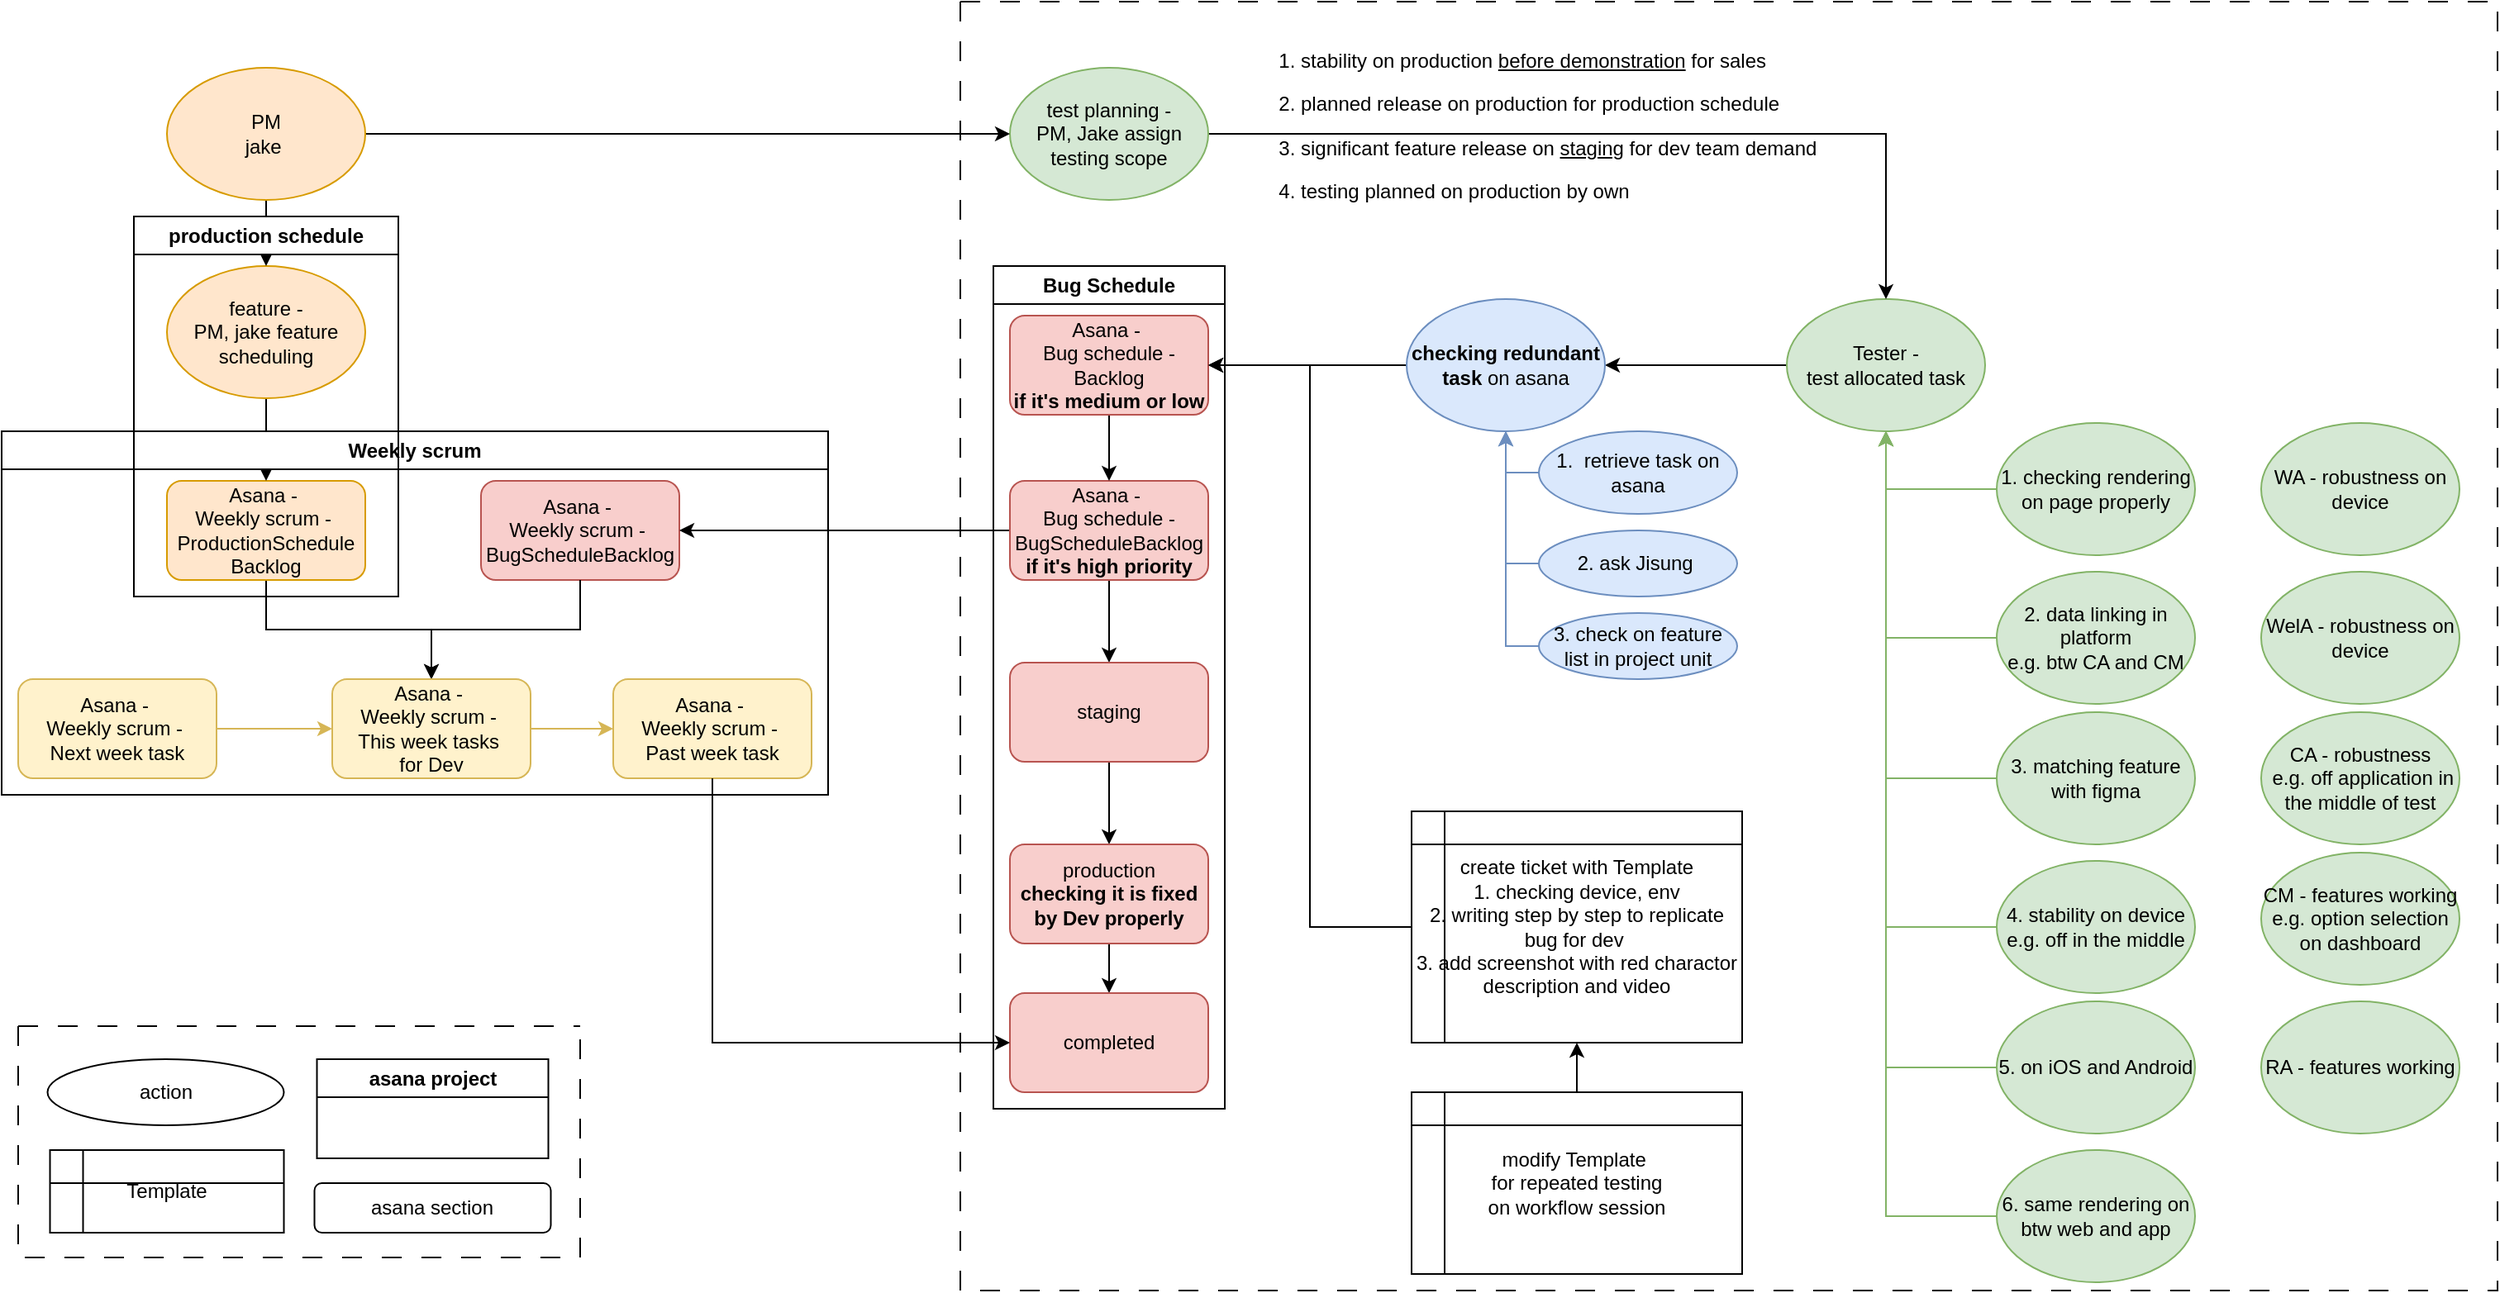 <mxfile version="26.2.15">
  <diagram name="페이지-1" id="lsmF7glBvUfCy3_ZdIS1">
    <mxGraphModel dx="2549" dy="995" grid="1" gridSize="10" guides="1" tooltips="1" connect="1" arrows="1" fold="1" page="1" pageScale="1" pageWidth="827" pageHeight="1169" math="0" shadow="0">
      <root>
        <mxCell id="0" />
        <mxCell id="1" parent="0" />
        <mxCell id="JbX5V0x0gcHXLJH44q79-1" value="Asana -&amp;nbsp;&lt;div&gt;Weekly scrum -&amp;nbsp;&lt;/div&gt;&lt;div&gt;BugScheduleBacklog&lt;/div&gt;" style="rounded=1;whiteSpace=wrap;html=1;fillColor=#f8cecc;strokeColor=#b85450;" parent="1" vertex="1">
          <mxGeometry x="-250" y="320" width="120" height="60" as="geometry" />
        </mxCell>
        <mxCell id="JbX5V0x0gcHXLJH44q79-3" value="" style="edgeStyle=orthogonalEdgeStyle;rounded=0;orthogonalLoop=1;jettySize=auto;html=1;" parent="1" source="JbX5V0x0gcHXLJH44q79-2" target="JbX5V0x0gcHXLJH44q79-1" edge="1">
          <mxGeometry relative="1" as="geometry" />
        </mxCell>
        <mxCell id="JbX5V0x0gcHXLJH44q79-42" value="" style="edgeStyle=orthogonalEdgeStyle;rounded=0;orthogonalLoop=1;jettySize=auto;html=1;" parent="1" source="JbX5V0x0gcHXLJH44q79-2" target="JbX5V0x0gcHXLJH44q79-41" edge="1">
          <mxGeometry relative="1" as="geometry" />
        </mxCell>
        <mxCell id="JbX5V0x0gcHXLJH44q79-2" value="Asana -&amp;nbsp;&lt;div&gt;Bug schedule -&lt;/div&gt;&lt;div&gt;BugScheduleBacklog&lt;/div&gt;&lt;div&gt;&lt;b&gt;if it&#39;s high priority&lt;/b&gt;&lt;/div&gt;" style="rounded=1;whiteSpace=wrap;html=1;fillColor=#f8cecc;strokeColor=#b85450;" parent="1" vertex="1">
          <mxGeometry x="70" y="320" width="120" height="60" as="geometry" />
        </mxCell>
        <mxCell id="JbX5V0x0gcHXLJH44q79-5" value="" style="edgeStyle=orthogonalEdgeStyle;rounded=0;orthogonalLoop=1;jettySize=auto;html=1;" parent="1" source="JbX5V0x0gcHXLJH44q79-4" target="JbX5V0x0gcHXLJH44q79-2" edge="1">
          <mxGeometry relative="1" as="geometry" />
        </mxCell>
        <mxCell id="JbX5V0x0gcHXLJH44q79-4" value="Asana -&amp;nbsp;&lt;div&gt;Bug schedule -&lt;/div&gt;&lt;div&gt;Backlog&lt;/div&gt;&lt;div&gt;&lt;b&gt;if it&#39;s medium or low&lt;/b&gt;&lt;/div&gt;" style="rounded=1;whiteSpace=wrap;html=1;fillColor=#f8cecc;strokeColor=#b85450;" parent="1" vertex="1">
          <mxGeometry x="70" y="220" width="120" height="60" as="geometry" />
        </mxCell>
        <mxCell id="JbX5V0x0gcHXLJH44q79-15" value="" style="edgeStyle=orthogonalEdgeStyle;rounded=0;orthogonalLoop=1;jettySize=auto;html=1;entryX=1;entryY=0.5;entryDx=0;entryDy=0;" parent="1" source="JbX5V0x0gcHXLJH44q79-6" target="JbX5V0x0gcHXLJH44q79-33" edge="1">
          <mxGeometry relative="1" as="geometry" />
        </mxCell>
        <mxCell id="JbX5V0x0gcHXLJH44q79-6" value="Tester -&lt;div&gt;test allocated task&lt;/div&gt;" style="ellipse;whiteSpace=wrap;html=1;fillColor=#d5e8d4;strokeColor=#82b366;" parent="1" vertex="1">
          <mxGeometry x="540" y="210" width="120" height="80" as="geometry" />
        </mxCell>
        <mxCell id="JbX5V0x0gcHXLJH44q79-9" style="edgeStyle=orthogonalEdgeStyle;rounded=0;orthogonalLoop=1;jettySize=auto;html=1;" parent="1" source="JbX5V0x0gcHXLJH44q79-7" target="JbX5V0x0gcHXLJH44q79-8" edge="1">
          <mxGeometry relative="1" as="geometry" />
        </mxCell>
        <mxCell id="JbX5V0x0gcHXLJH44q79-7" value="Asana -&amp;nbsp;&lt;div&gt;Weekly scrum -&amp;nbsp;&lt;/div&gt;&lt;div&gt;ProductionSchedule&lt;/div&gt;&lt;div&gt;Backlog&lt;/div&gt;" style="rounded=1;whiteSpace=wrap;html=1;fillColor=#ffe6cc;strokeColor=#d79b00;" parent="1" vertex="1">
          <mxGeometry x="-440" y="320" width="120" height="60" as="geometry" />
        </mxCell>
        <mxCell id="JbX5V0x0gcHXLJH44q79-10" style="edgeStyle=orthogonalEdgeStyle;rounded=0;orthogonalLoop=1;jettySize=auto;html=1;entryX=0.5;entryY=0;entryDx=0;entryDy=0;" parent="1" source="JbX5V0x0gcHXLJH44q79-1" target="JbX5V0x0gcHXLJH44q79-8" edge="1">
          <mxGeometry relative="1" as="geometry" />
        </mxCell>
        <mxCell id="JbX5V0x0gcHXLJH44q79-17" style="edgeStyle=orthogonalEdgeStyle;rounded=0;orthogonalLoop=1;jettySize=auto;html=1;exitX=0.5;exitY=1;exitDx=0;exitDy=0;" parent="1" source="JbX5V0x0gcHXLJH44q79-16" target="JbX5V0x0gcHXLJH44q79-7" edge="1">
          <mxGeometry relative="1" as="geometry" />
        </mxCell>
        <mxCell id="JbX5V0x0gcHXLJH44q79-16" value="feature -&lt;div&gt;PM,&amp;nbsp;&lt;span style=&quot;background-color: transparent; color: light-dark(rgb(0, 0, 0), rgb(255, 255, 255));&quot;&gt;jake&lt;/span&gt;&lt;span style=&quot;background-color: transparent; color: light-dark(rgb(0, 0, 0), rgb(255, 255, 255));&quot;&gt;&amp;nbsp;feature scheduling&lt;/span&gt;&lt;/div&gt;" style="ellipse;whiteSpace=wrap;html=1;fillColor=#ffe6cc;strokeColor=#d79b00;" parent="1" vertex="1">
          <mxGeometry x="-440" y="190" width="120" height="80" as="geometry" />
        </mxCell>
        <mxCell id="JbX5V0x0gcHXLJH44q79-24" style="edgeStyle=orthogonalEdgeStyle;rounded=0;orthogonalLoop=1;jettySize=auto;html=1;entryX=0.5;entryY=1;entryDx=0;entryDy=0;fillColor=#d5e8d4;strokeColor=#82b366;" parent="1" source="JbX5V0x0gcHXLJH44q79-18" target="JbX5V0x0gcHXLJH44q79-6" edge="1">
          <mxGeometry relative="1" as="geometry" />
        </mxCell>
        <mxCell id="JbX5V0x0gcHXLJH44q79-18" value="1. checking rendering on page properly" style="ellipse;whiteSpace=wrap;html=1;fillColor=#d5e8d4;strokeColor=#82b366;" parent="1" vertex="1">
          <mxGeometry x="667" y="285" width="120" height="80" as="geometry" />
        </mxCell>
        <mxCell id="JbX5V0x0gcHXLJH44q79-23" style="edgeStyle=orthogonalEdgeStyle;rounded=0;orthogonalLoop=1;jettySize=auto;html=1;" parent="1" source="JbX5V0x0gcHXLJH44q79-19" target="JbX5V0x0gcHXLJH44q79-6" edge="1">
          <mxGeometry relative="1" as="geometry" />
        </mxCell>
        <mxCell id="JbX5V0x0gcHXLJH44q79-19" value="test planning -&lt;div&gt;PM, Jake assign testing scope&lt;/div&gt;" style="ellipse;whiteSpace=wrap;html=1;fillColor=#d5e8d4;strokeColor=#82b366;" parent="1" vertex="1">
          <mxGeometry x="70" y="70" width="120" height="80" as="geometry" />
        </mxCell>
        <mxCell id="JbX5V0x0gcHXLJH44q79-22" style="edgeStyle=orthogonalEdgeStyle;rounded=0;orthogonalLoop=1;jettySize=auto;html=1;" parent="1" source="JbX5V0x0gcHXLJH44q79-20" target="JbX5V0x0gcHXLJH44q79-19" edge="1">
          <mxGeometry relative="1" as="geometry">
            <mxPoint x="-320" y="120" as="targetPoint" />
          </mxGeometry>
        </mxCell>
        <mxCell id="hVILTEhqnvdazQHYM894-8" style="edgeStyle=orthogonalEdgeStyle;rounded=0;orthogonalLoop=1;jettySize=auto;html=1;" parent="1" source="JbX5V0x0gcHXLJH44q79-20" target="JbX5V0x0gcHXLJH44q79-16" edge="1">
          <mxGeometry relative="1" as="geometry" />
        </mxCell>
        <mxCell id="JbX5V0x0gcHXLJH44q79-20" value="&lt;div&gt;PM&lt;/div&gt;&lt;div&gt;jake&amp;nbsp;&lt;/div&gt;" style="ellipse;whiteSpace=wrap;html=1;fillColor=#ffe6cc;strokeColor=#d79b00;" parent="1" vertex="1">
          <mxGeometry x="-440" y="70" width="120" height="80" as="geometry" />
        </mxCell>
        <mxCell id="JbX5V0x0gcHXLJH44q79-26" style="edgeStyle=orthogonalEdgeStyle;rounded=0;orthogonalLoop=1;jettySize=auto;html=1;fillColor=#d5e8d4;strokeColor=#82b366;" parent="1" source="JbX5V0x0gcHXLJH44q79-25" target="JbX5V0x0gcHXLJH44q79-6" edge="1">
          <mxGeometry relative="1" as="geometry" />
        </mxCell>
        <mxCell id="JbX5V0x0gcHXLJH44q79-25" value="2. data linking in platform&lt;div&gt;e.g. btw CA and CM&lt;/div&gt;" style="ellipse;whiteSpace=wrap;html=1;fillColor=#d5e8d4;strokeColor=#82b366;" parent="1" vertex="1">
          <mxGeometry x="667" y="375" width="120" height="80" as="geometry" />
        </mxCell>
        <mxCell id="JbX5V0x0gcHXLJH44q79-27" style="edgeStyle=orthogonalEdgeStyle;rounded=0;orthogonalLoop=1;jettySize=auto;html=1;entryX=0.5;entryY=1;entryDx=0;entryDy=0;fillColor=#d5e8d4;strokeColor=#82b366;" parent="1" source="JbX5V0x0gcHXLJH44q79-28" target="JbX5V0x0gcHXLJH44q79-6" edge="1">
          <mxGeometry relative="1" as="geometry">
            <mxPoint x="437" y="350" as="targetPoint" />
          </mxGeometry>
        </mxCell>
        <mxCell id="JbX5V0x0gcHXLJH44q79-28" value="3. matching feature with figma" style="ellipse;whiteSpace=wrap;html=1;fillColor=#d5e8d4;strokeColor=#82b366;" parent="1" vertex="1">
          <mxGeometry x="667" y="460" width="120" height="80" as="geometry" />
        </mxCell>
        <mxCell id="JbX5V0x0gcHXLJH44q79-32" style="edgeStyle=orthogonalEdgeStyle;rounded=0;orthogonalLoop=1;jettySize=auto;html=1;entryX=1;entryY=0.5;entryDx=0;entryDy=0;" parent="1" source="JbX5V0x0gcHXLJH44q79-31" target="JbX5V0x0gcHXLJH44q79-4" edge="1">
          <mxGeometry relative="1" as="geometry" />
        </mxCell>
        <mxCell id="JbX5V0x0gcHXLJH44q79-31" value="create ticket with Template&lt;div&gt;1. checking device, env&lt;/div&gt;&lt;div&gt;2. writing step by step to replicate bug for dev&amp;nbsp;&lt;/div&gt;&lt;div&gt;3. add screenshot with red charactor description and video&lt;/div&gt;" style="shape=internalStorage;whiteSpace=wrap;html=1;backgroundOutline=1;" parent="1" vertex="1">
          <mxGeometry x="313" y="520" width="200" height="140" as="geometry" />
        </mxCell>
        <mxCell id="JbX5V0x0gcHXLJH44q79-34" style="edgeStyle=orthogonalEdgeStyle;rounded=0;orthogonalLoop=1;jettySize=auto;html=1;entryX=1;entryY=0.5;entryDx=0;entryDy=0;" parent="1" source="JbX5V0x0gcHXLJH44q79-33" target="JbX5V0x0gcHXLJH44q79-4" edge="1">
          <mxGeometry relative="1" as="geometry" />
        </mxCell>
        <mxCell id="JbX5V0x0gcHXLJH44q79-33" value="&lt;b&gt;checking redundant task&lt;/b&gt; on asana" style="ellipse;whiteSpace=wrap;html=1;fillColor=#dae8fc;strokeColor=#6c8ebf;" parent="1" vertex="1">
          <mxGeometry x="310" y="210" width="120" height="80" as="geometry" />
        </mxCell>
        <mxCell id="JbX5V0x0gcHXLJH44q79-37" style="edgeStyle=orthogonalEdgeStyle;rounded=0;orthogonalLoop=1;jettySize=auto;html=1;exitX=0;exitY=0.5;exitDx=0;exitDy=0;fillColor=#dae8fc;strokeColor=#6c8ebf;" parent="1" source="JbX5V0x0gcHXLJH44q79-35" target="JbX5V0x0gcHXLJH44q79-33" edge="1">
          <mxGeometry relative="1" as="geometry" />
        </mxCell>
        <mxCell id="JbX5V0x0gcHXLJH44q79-35" value="1.&amp;nbsp; retrieve task on asana" style="ellipse;whiteSpace=wrap;html=1;fillColor=#dae8fc;strokeColor=#6c8ebf;" parent="1" vertex="1">
          <mxGeometry x="390" y="290" width="120" height="50" as="geometry" />
        </mxCell>
        <mxCell id="JbX5V0x0gcHXLJH44q79-38" style="edgeStyle=orthogonalEdgeStyle;rounded=0;orthogonalLoop=1;jettySize=auto;html=1;entryX=0.5;entryY=1;entryDx=0;entryDy=0;exitX=0;exitY=0.5;exitDx=0;exitDy=0;fillColor=#dae8fc;strokeColor=#6c8ebf;" parent="1" source="JbX5V0x0gcHXLJH44q79-36" target="JbX5V0x0gcHXLJH44q79-33" edge="1">
          <mxGeometry relative="1" as="geometry" />
        </mxCell>
        <mxCell id="JbX5V0x0gcHXLJH44q79-36" value="2. ask Jisung&amp;nbsp;" style="ellipse;whiteSpace=wrap;html=1;fillColor=#dae8fc;strokeColor=#6c8ebf;" parent="1" vertex="1">
          <mxGeometry x="390" y="350" width="120" height="40" as="geometry" />
        </mxCell>
        <mxCell id="JbX5V0x0gcHXLJH44q79-40" value="" style="edgeStyle=orthogonalEdgeStyle;rounded=0;orthogonalLoop=1;jettySize=auto;html=1;" parent="1" source="JbX5V0x0gcHXLJH44q79-39" target="JbX5V0x0gcHXLJH44q79-31" edge="1">
          <mxGeometry relative="1" as="geometry" />
        </mxCell>
        <mxCell id="JbX5V0x0gcHXLJH44q79-39" value="modify Template&amp;nbsp;&lt;div&gt;for repeated testing&lt;div&gt;on workflow session&lt;/div&gt;&lt;/div&gt;" style="shape=internalStorage;whiteSpace=wrap;html=1;backgroundOutline=1;" parent="1" vertex="1">
          <mxGeometry x="313" y="690" width="200" height="110" as="geometry" />
        </mxCell>
        <mxCell id="JbX5V0x0gcHXLJH44q79-44" value="" style="edgeStyle=orthogonalEdgeStyle;rounded=0;orthogonalLoop=1;jettySize=auto;html=1;" parent="1" source="JbX5V0x0gcHXLJH44q79-41" target="JbX5V0x0gcHXLJH44q79-43" edge="1">
          <mxGeometry relative="1" as="geometry" />
        </mxCell>
        <mxCell id="JbX5V0x0gcHXLJH44q79-41" value="&lt;div&gt;&lt;span style=&quot;background-color: transparent; color: light-dark(rgb(0, 0, 0), rgb(255, 255, 255));&quot;&gt;staging&lt;/span&gt;&lt;/div&gt;" style="rounded=1;whiteSpace=wrap;html=1;fillColor=#f8cecc;strokeColor=#b85450;" parent="1" vertex="1">
          <mxGeometry x="70" y="430" width="120" height="60" as="geometry" />
        </mxCell>
        <mxCell id="JbX5V0x0gcHXLJH44q79-46" value="" style="edgeStyle=orthogonalEdgeStyle;rounded=0;orthogonalLoop=1;jettySize=auto;html=1;" parent="1" source="JbX5V0x0gcHXLJH44q79-43" target="JbX5V0x0gcHXLJH44q79-45" edge="1">
          <mxGeometry relative="1" as="geometry" />
        </mxCell>
        <mxCell id="JbX5V0x0gcHXLJH44q79-43" value="&lt;div&gt;production&lt;/div&gt;&lt;b&gt;checking it is fixed by Dev properly&lt;/b&gt;" style="rounded=1;whiteSpace=wrap;html=1;fillColor=#f8cecc;strokeColor=#b85450;" parent="1" vertex="1">
          <mxGeometry x="70" y="540" width="120" height="60" as="geometry" />
        </mxCell>
        <mxCell id="JbX5V0x0gcHXLJH44q79-45" value="completed" style="rounded=1;whiteSpace=wrap;html=1;fillColor=#f8cecc;strokeColor=#b85450;" parent="1" vertex="1">
          <mxGeometry x="70" y="630" width="120" height="60" as="geometry" />
        </mxCell>
        <mxCell id="JbX5V0x0gcHXLJH44q79-47" value="CM -&amp;nbsp;&lt;span style=&quot;background-color: transparent; color: light-dark(rgb(0, 0, 0), rgb(255, 255, 255));&quot;&gt;features working&lt;/span&gt;&lt;div&gt;&lt;span style=&quot;background-color: transparent; color: light-dark(rgb(0, 0, 0), rgb(255, 255, 255));&quot;&gt;e.g. option selection on dashboard&lt;/span&gt;&lt;/div&gt;" style="ellipse;whiteSpace=wrap;html=1;fillColor=#d5e8d4;strokeColor=#82b366;" parent="1" vertex="1">
          <mxGeometry x="827" y="545" width="120" height="80" as="geometry" />
        </mxCell>
        <mxCell id="JbX5V0x0gcHXLJH44q79-48" value="CA - robustness&lt;div&gt;&amp;nbsp;e.g. off application in the middle of test&lt;/div&gt;" style="ellipse;whiteSpace=wrap;html=1;fillColor=#d5e8d4;strokeColor=#82b366;" parent="1" vertex="1">
          <mxGeometry x="827" y="460" width="120" height="80" as="geometry" />
        </mxCell>
        <mxCell id="JbX5V0x0gcHXLJH44q79-49" value="RA - features working" style="ellipse;whiteSpace=wrap;html=1;fillColor=#d5e8d4;strokeColor=#82b366;" parent="1" vertex="1">
          <mxGeometry x="827" y="635" width="120" height="80" as="geometry" />
        </mxCell>
        <mxCell id="JbX5V0x0gcHXLJH44q79-50" value="WelA - robustness on device" style="ellipse;whiteSpace=wrap;html=1;fillColor=#d5e8d4;strokeColor=#82b366;" parent="1" vertex="1">
          <mxGeometry x="827" y="375" width="120" height="80" as="geometry" />
        </mxCell>
        <mxCell id="JbX5V0x0gcHXLJH44q79-55" value="WA - robustness on device" style="ellipse;whiteSpace=wrap;html=1;fillColor=#d5e8d4;strokeColor=#82b366;" parent="1" vertex="1">
          <mxGeometry x="827" y="285" width="120" height="80" as="geometry" />
        </mxCell>
        <mxCell id="JbX5V0x0gcHXLJH44q79-57" style="edgeStyle=orthogonalEdgeStyle;rounded=0;orthogonalLoop=1;jettySize=auto;html=1;entryX=0.5;entryY=1;entryDx=0;entryDy=0;fillColor=#d5e8d4;strokeColor=#82b366;" parent="1" source="JbX5V0x0gcHXLJH44q79-56" target="JbX5V0x0gcHXLJH44q79-6" edge="1">
          <mxGeometry relative="1" as="geometry" />
        </mxCell>
        <mxCell id="JbX5V0x0gcHXLJH44q79-56" value="5. on iOS and Android" style="ellipse;whiteSpace=wrap;html=1;fillColor=#d5e8d4;strokeColor=#82b366;" parent="1" vertex="1">
          <mxGeometry x="667" y="635" width="120" height="80" as="geometry" />
        </mxCell>
        <mxCell id="JbX5V0x0gcHXLJH44q79-61" style="edgeStyle=orthogonalEdgeStyle;rounded=0;orthogonalLoop=1;jettySize=auto;html=1;fillColor=#d5e8d4;strokeColor=#82b366;" parent="1" source="JbX5V0x0gcHXLJH44q79-60" target="JbX5V0x0gcHXLJH44q79-6" edge="1">
          <mxGeometry relative="1" as="geometry" />
        </mxCell>
        <mxCell id="JbX5V0x0gcHXLJH44q79-60" value="4. stability on device&lt;div&gt;e.g. off in the middle&lt;/div&gt;" style="ellipse;whiteSpace=wrap;html=1;fillColor=#d5e8d4;strokeColor=#82b366;" parent="1" vertex="1">
          <mxGeometry x="667" y="550" width="120" height="80" as="geometry" />
        </mxCell>
        <mxCell id="JbX5V0x0gcHXLJH44q79-62" style="edgeStyle=orthogonalEdgeStyle;rounded=0;orthogonalLoop=1;jettySize=auto;html=1;entryX=0.5;entryY=1;entryDx=0;entryDy=0;fillColor=#d5e8d4;strokeColor=#82b366;" parent="1" source="JbX5V0x0gcHXLJH44q79-63" target="JbX5V0x0gcHXLJH44q79-6" edge="1">
          <mxGeometry relative="1" as="geometry">
            <mxPoint x="557" y="375" as="targetPoint" />
          </mxGeometry>
        </mxCell>
        <mxCell id="JbX5V0x0gcHXLJH44q79-63" value="6. same rendering on btw web and app" style="ellipse;whiteSpace=wrap;html=1;fillColor=#d5e8d4;strokeColor=#82b366;" parent="1" vertex="1">
          <mxGeometry x="667" y="725" width="120" height="80" as="geometry" />
        </mxCell>
        <mxCell id="LAstCRpf1LbIBudLaCeh-1" value="Bug Schedule" style="swimlane;whiteSpace=wrap;html=1;" parent="1" vertex="1">
          <mxGeometry x="60" y="190" width="140" height="510" as="geometry">
            <mxRectangle x="60" y="190" width="120" height="30" as="alternateBounds" />
          </mxGeometry>
        </mxCell>
        <mxCell id="LAstCRpf1LbIBudLaCeh-2" value="Weekly scrum" style="swimlane;whiteSpace=wrap;html=1;" parent="1" vertex="1">
          <mxGeometry x="-540" y="290" width="500" height="220" as="geometry">
            <mxRectangle x="60" y="190" width="120" height="30" as="alternateBounds" />
          </mxGeometry>
        </mxCell>
        <mxCell id="JbX5V0x0gcHXLJH44q79-8" value="Asana -&amp;nbsp;&lt;div&gt;Weekly scrum -&amp;nbsp;&lt;/div&gt;&lt;div&gt;This week tasks&amp;nbsp;&lt;/div&gt;&lt;div&gt;for Dev&lt;/div&gt;" style="rounded=1;whiteSpace=wrap;html=1;fillColor=#fff2cc;strokeColor=#d6b656;" parent="LAstCRpf1LbIBudLaCeh-2" vertex="1">
          <mxGeometry x="200" y="150" width="120" height="60" as="geometry" />
        </mxCell>
        <mxCell id="JbX5V0x0gcHXLJH44q79-13" value="Asana -&amp;nbsp;&lt;div&gt;Weekly scrum -&amp;nbsp;&lt;/div&gt;&lt;div&gt;Next week task&lt;/div&gt;" style="rounded=1;whiteSpace=wrap;html=1;fillColor=#fff2cc;strokeColor=#d6b656;" parent="LAstCRpf1LbIBudLaCeh-2" vertex="1">
          <mxGeometry x="10" y="150" width="120" height="60" as="geometry" />
        </mxCell>
        <mxCell id="JbX5V0x0gcHXLJH44q79-11" value="Asana -&amp;nbsp;&lt;div&gt;Weekly scrum -&amp;nbsp;&lt;/div&gt;&lt;div&gt;Past week task&lt;/div&gt;" style="rounded=1;whiteSpace=wrap;html=1;fillColor=#fff2cc;strokeColor=#d6b656;" parent="LAstCRpf1LbIBudLaCeh-2" vertex="1">
          <mxGeometry x="370" y="150" width="120" height="60" as="geometry" />
        </mxCell>
        <mxCell id="JbX5V0x0gcHXLJH44q79-14" value="" style="edgeStyle=orthogonalEdgeStyle;rounded=0;orthogonalLoop=1;jettySize=auto;html=1;fillColor=#fff2cc;strokeColor=#d6b656;" parent="LAstCRpf1LbIBudLaCeh-2" source="JbX5V0x0gcHXLJH44q79-13" target="JbX5V0x0gcHXLJH44q79-8" edge="1">
          <mxGeometry relative="1" as="geometry" />
        </mxCell>
        <mxCell id="JbX5V0x0gcHXLJH44q79-12" style="edgeStyle=orthogonalEdgeStyle;rounded=0;orthogonalLoop=1;jettySize=auto;html=1;fillColor=#fff2cc;strokeColor=#d6b656;" parent="LAstCRpf1LbIBudLaCeh-2" source="JbX5V0x0gcHXLJH44q79-8" target="JbX5V0x0gcHXLJH44q79-11" edge="1">
          <mxGeometry relative="1" as="geometry" />
        </mxCell>
        <mxCell id="LAstCRpf1LbIBudLaCeh-3" value="&lt;ol class=&quot;ProsemirrorEditor-list&quot; data-pm-slice=&quot;3 3 []&quot;&gt;&lt;li class=&quot;ProsemirrorEditor-listItem&quot; data-list-indent=&quot;2&quot; data-list-type=&quot;numbered&quot; style=&quot;margin-left: 64px&quot;&gt;&lt;p&gt;stability on production &lt;u&gt;before demonstration&lt;/u&gt; for sales&lt;/p&gt;&lt;/li&gt;&lt;li class=&quot;ProsemirrorEditor-listItem&quot; data-list-indent=&quot;2&quot; data-list-type=&quot;numbered&quot; style=&quot;margin-left: 64px&quot;&gt;&lt;p&gt;planned release on production for production schedule&lt;/p&gt;&lt;/li&gt;&lt;li class=&quot;ProsemirrorEditor-listItem&quot; data-list-indent=&quot;2&quot; data-list-type=&quot;numbered&quot; style=&quot;margin-left: 64px&quot;&gt;&lt;p&gt;significant feature release on &lt;u&gt;staging&lt;/u&gt; for dev team demand&lt;/p&gt;&lt;/li&gt;&lt;li class=&quot;ProsemirrorEditor-listItem&quot; data-list-indent=&quot;2&quot; data-list-type=&quot;numbered&quot; style=&quot;margin-left: 64px&quot;&gt;&lt;p&gt;testing planned on production by own&lt;/p&gt;&lt;/li&gt;&lt;/ol&gt;" style="text;whiteSpace=wrap;html=1;" parent="1" vertex="1">
          <mxGeometry x="140" y="40" width="450" height="140" as="geometry" />
        </mxCell>
        <mxCell id="LAstCRpf1LbIBudLaCeh-5" style="edgeStyle=orthogonalEdgeStyle;rounded=0;orthogonalLoop=1;jettySize=auto;html=1;fillColor=#dae8fc;strokeColor=#6c8ebf;" parent="1" source="LAstCRpf1LbIBudLaCeh-4" edge="1">
          <mxGeometry relative="1" as="geometry">
            <mxPoint x="370" y="290" as="targetPoint" />
          </mxGeometry>
        </mxCell>
        <mxCell id="LAstCRpf1LbIBudLaCeh-4" value="3. check on feature list in project unit" style="ellipse;whiteSpace=wrap;html=1;fillColor=#dae8fc;strokeColor=#6c8ebf;" parent="1" vertex="1">
          <mxGeometry x="390" y="400" width="120" height="40" as="geometry" />
        </mxCell>
        <mxCell id="hVILTEhqnvdazQHYM894-1" value="production schedule" style="swimlane;whiteSpace=wrap;html=1;" parent="1" vertex="1">
          <mxGeometry x="-460" y="160" width="160" height="230" as="geometry">
            <mxRectangle x="60" y="190" width="120" height="30" as="alternateBounds" />
          </mxGeometry>
        </mxCell>
        <mxCell id="hVILTEhqnvdazQHYM894-5" value="" style="edgeStyle=orthogonalEdgeStyle;rounded=0;orthogonalLoop=1;jettySize=auto;html=1;" parent="hVILTEhqnvdazQHYM894-1" edge="1">
          <mxGeometry relative="1" as="geometry">
            <mxPoint x="200" y="180" as="targetPoint" />
          </mxGeometry>
        </mxCell>
        <mxCell id="hVILTEhqnvdazQHYM894-6" style="edgeStyle=orthogonalEdgeStyle;rounded=0;orthogonalLoop=1;jettySize=auto;html=1;" parent="hVILTEhqnvdazQHYM894-1" edge="1">
          <mxGeometry relative="1" as="geometry">
            <mxPoint x="370" y="180" as="targetPoint" />
          </mxGeometry>
        </mxCell>
        <mxCell id="hVILTEhqnvdazQHYM894-9" style="edgeStyle=orthogonalEdgeStyle;rounded=0;orthogonalLoop=1;jettySize=auto;html=1;entryX=0;entryY=0.5;entryDx=0;entryDy=0;exitX=0.5;exitY=1;exitDx=0;exitDy=0;" parent="1" source="JbX5V0x0gcHXLJH44q79-11" target="JbX5V0x0gcHXLJH44q79-45" edge="1">
          <mxGeometry relative="1" as="geometry" />
        </mxCell>
        <mxCell id="7HSRlHR4gXXqBE1x2V-2-1" value="&lt;div&gt;action&lt;/div&gt;" style="ellipse;whiteSpace=wrap;html=1;" vertex="1" parent="1">
          <mxGeometry x="-512.25" y="670" width="143" height="40" as="geometry" />
        </mxCell>
        <mxCell id="7HSRlHR4gXXqBE1x2V-2-2" value="asana section" style="rounded=1;whiteSpace=wrap;html=1;" vertex="1" parent="1">
          <mxGeometry x="-350.75" y="745" width="143" height="30" as="geometry" />
        </mxCell>
        <mxCell id="7HSRlHR4gXXqBE1x2V-2-3" value="Template" style="shape=internalStorage;whiteSpace=wrap;html=1;backgroundOutline=1;" vertex="1" parent="1">
          <mxGeometry x="-510.75" y="725" width="141.5" height="50" as="geometry" />
        </mxCell>
        <mxCell id="7HSRlHR4gXXqBE1x2V-2-4" value="asana project" style="swimlane;whiteSpace=wrap;html=1;" vertex="1" parent="1">
          <mxGeometry x="-349.25" y="670" width="140" height="60" as="geometry">
            <mxRectangle x="60" y="190" width="120" height="30" as="alternateBounds" />
          </mxGeometry>
        </mxCell>
        <mxCell id="7HSRlHR4gXXqBE1x2V-2-6" value="" style="swimlane;startSize=0;dashed=1;dashPattern=12 12;" vertex="1" parent="1">
          <mxGeometry x="40" y="30" width="930" height="780" as="geometry" />
        </mxCell>
        <mxCell id="7HSRlHR4gXXqBE1x2V-2-7" value="" style="swimlane;startSize=0;dashed=1;dashPattern=12 12;" vertex="1" parent="1">
          <mxGeometry x="-530" y="650" width="340" height="140" as="geometry" />
        </mxCell>
      </root>
    </mxGraphModel>
  </diagram>
</mxfile>
